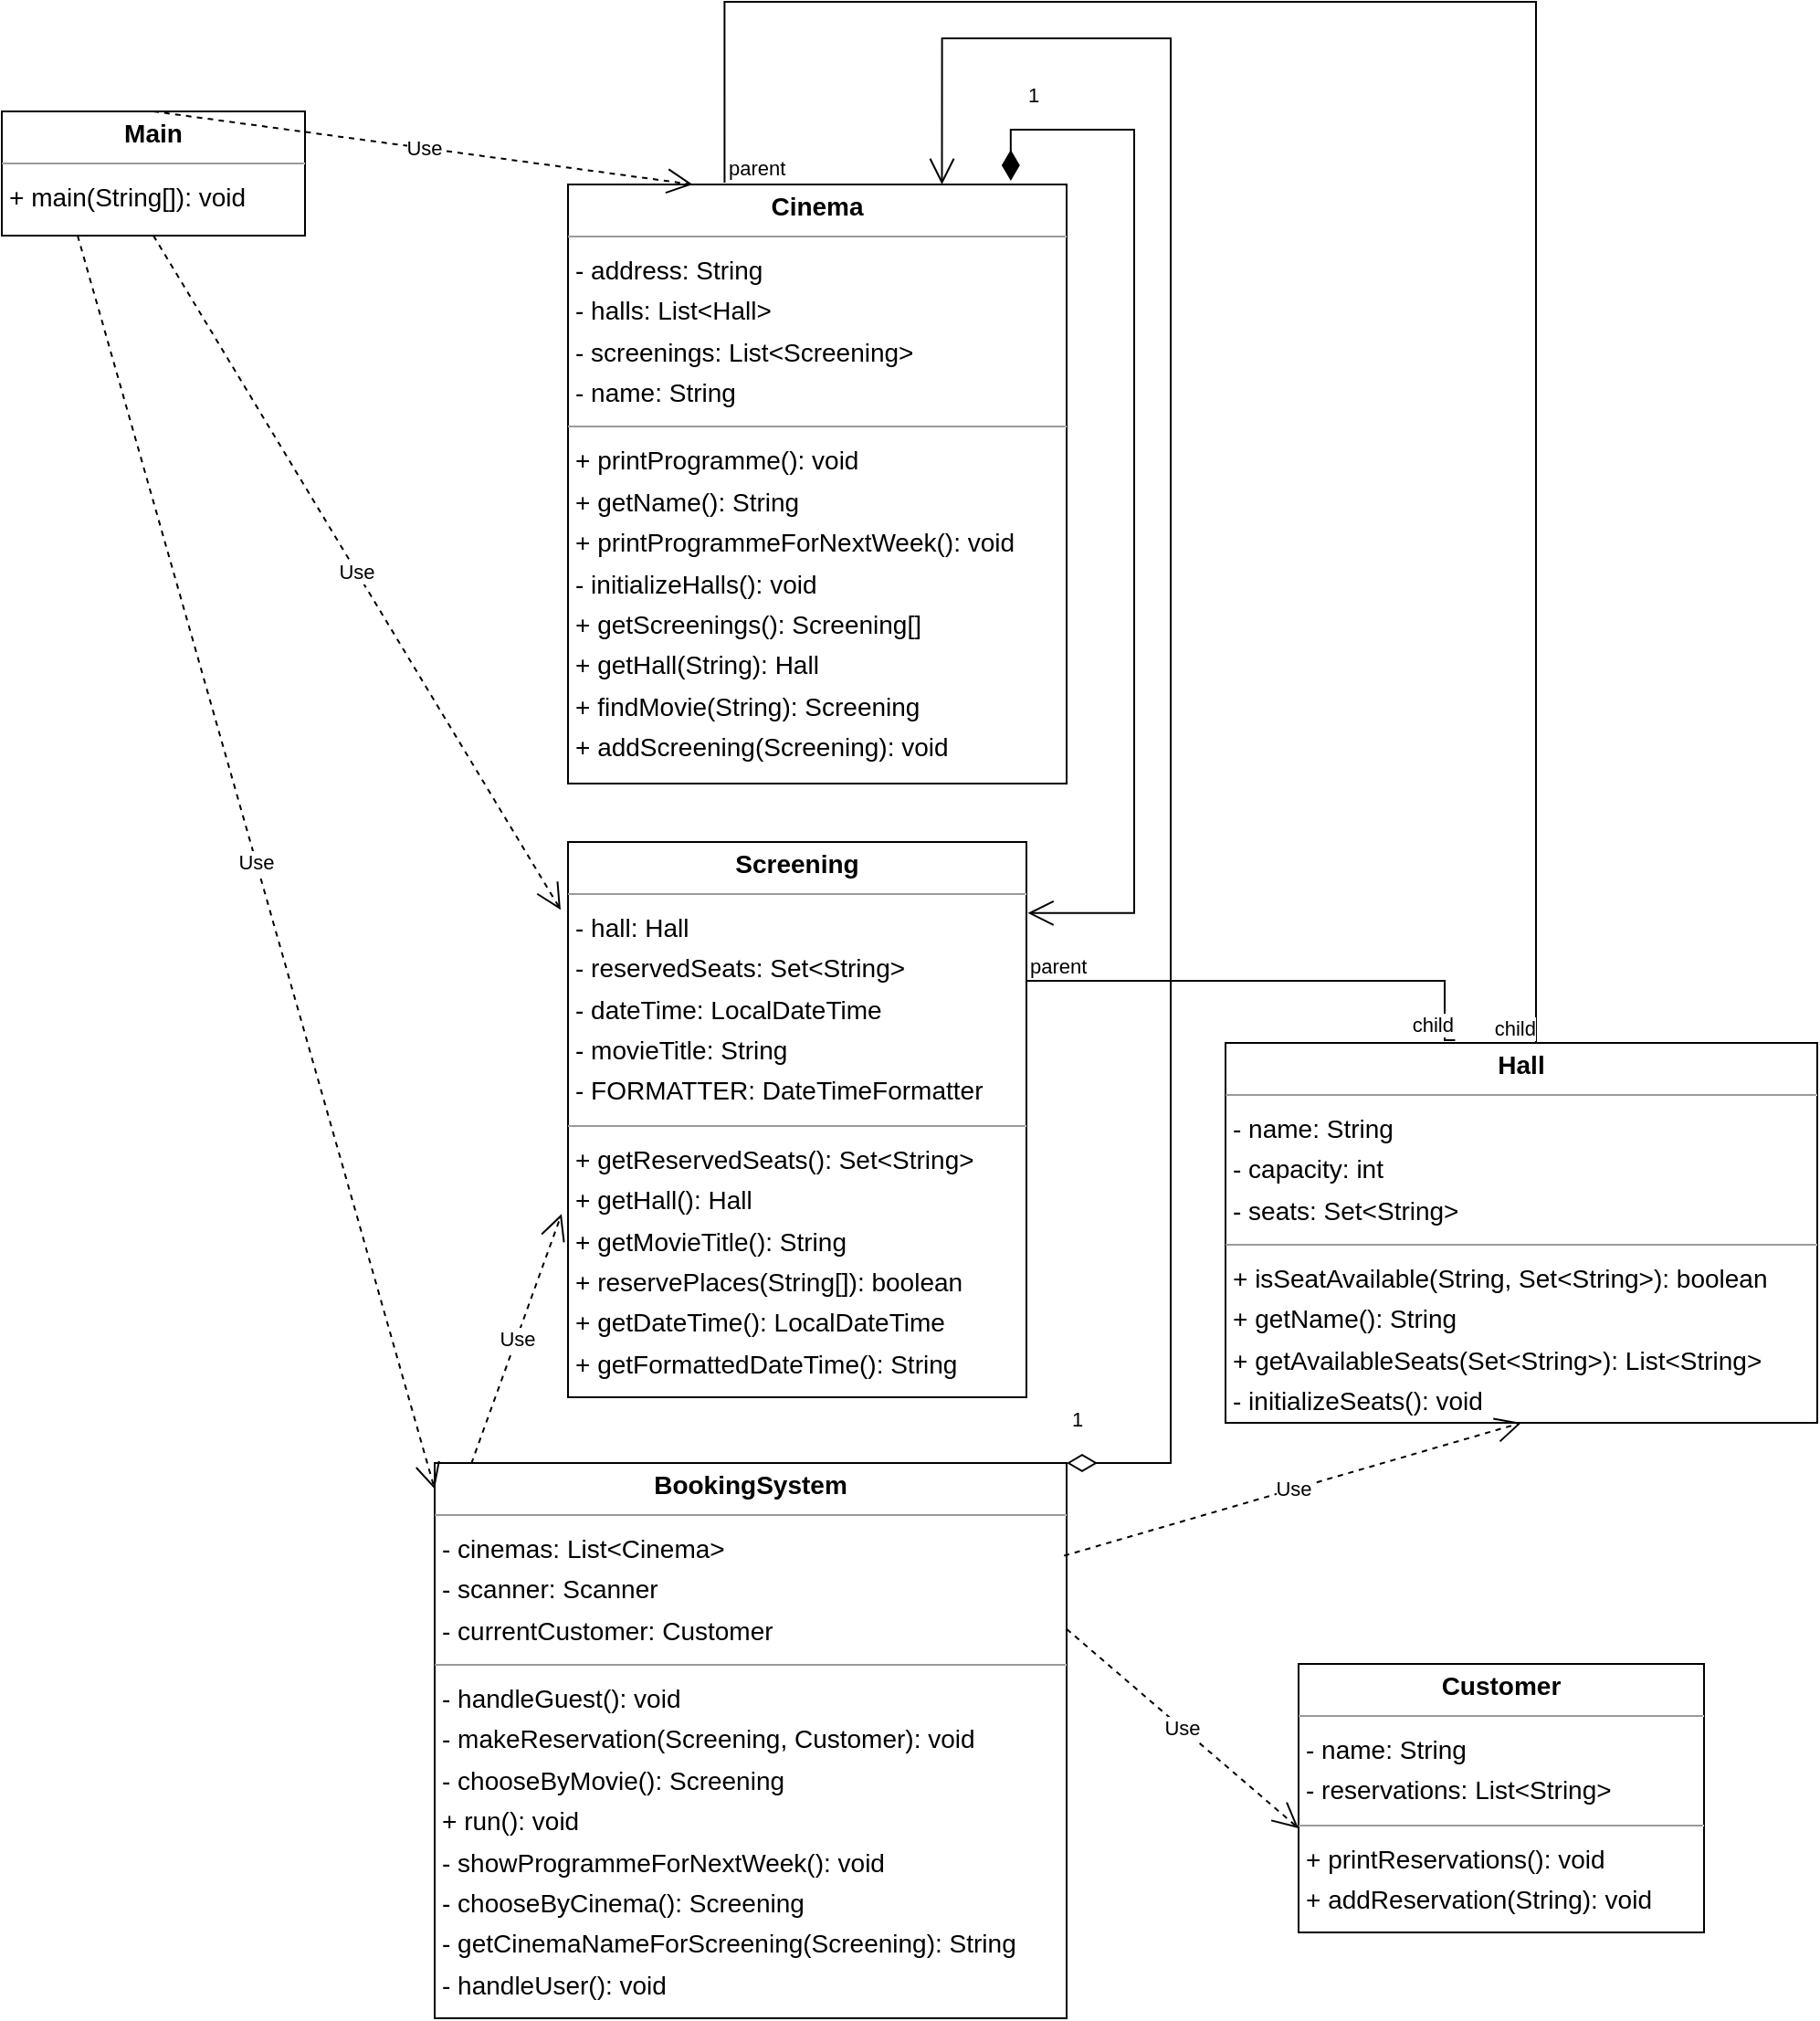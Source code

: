 <mxfile version="26.2.14">
  <diagram id="Y5YWf3CL6XW3bCcGZdjD" name="Strona-1">
    <mxGraphModel dx="1513" dy="1138" grid="1" gridSize="10" guides="1" tooltips="1" connect="1" arrows="1" fold="1" page="0" pageScale="1" pageWidth="827" pageHeight="1169" background="none" math="0" shadow="0">
      <root>
        <mxCell id="0" />
        <mxCell id="1" parent="0" />
        <mxCell id="node3" value="&lt;p style=&quot;margin:0px;margin-top:4px;text-align:center;&quot;&gt;&lt;b&gt;BookingSystem&lt;/b&gt;&lt;/p&gt;&lt;hr size=&quot;1&quot;&gt;&lt;p style=&quot;margin:0 0 0 4px;line-height:1.6;&quot;&gt;- cinemas: List&amp;lt;Cinema&amp;gt;&lt;br&gt;- scanner: Scanner&lt;br&gt;- currentCustomer: Customer&lt;/p&gt;&lt;hr size=&quot;1&quot;&gt;&lt;p style=&quot;margin:0 0 0 4px;line-height:1.6;&quot;&gt;- handleGuest(): void&lt;br&gt;- makeReservation(Screening, Customer): void&lt;br&gt;- chooseByMovie(): Screening&lt;br&gt;+ run(): void&lt;br&gt;- showProgrammeForNextWeek(): void&lt;br&gt;- chooseByCinema(): Screening&lt;br&gt;- getCinemaNameForScreening(Screening): String&lt;br&gt;- handleUser(): void&lt;/p&gt;" style="verticalAlign=top;align=left;overflow=fill;fontSize=14;fontFamily=Helvetica;html=1;rounded=0;shadow=0;comic=0;labelBackgroundColor=none;strokeWidth=1;" parent="1" vertex="1">
          <mxGeometry x="-33" y="590" width="346" height="304" as="geometry" />
        </mxCell>
        <mxCell id="node1" value="&lt;p style=&quot;margin:0px;margin-top:4px;text-align:center;&quot;&gt;&lt;b&gt;Cinema&lt;/b&gt;&lt;/p&gt;&lt;hr size=&quot;1&quot;/&gt;&lt;p style=&quot;margin:0 0 0 4px;line-height:1.6;&quot;&gt;- address: String&lt;br/&gt;- halls: List&amp;lt;Hall&amp;gt;&lt;br/&gt;- screenings: List&amp;lt;Screening&amp;gt;&lt;br/&gt;- name: String&lt;/p&gt;&lt;hr size=&quot;1&quot;/&gt;&lt;p style=&quot;margin:0 0 0 4px;line-height:1.6;&quot;&gt;+ printProgramme(): void&lt;br/&gt;+ getName(): String&lt;br/&gt;+ printProgrammeForNextWeek(): void&lt;br/&gt;- initializeHalls(): void&lt;br/&gt;+ getScreenings(): Screening[]&lt;br/&gt;+ getHall(String): Hall&lt;br/&gt;+ findMovie(String): Screening&lt;br/&gt;+ addScreening(Screening): void&lt;/p&gt;" style="verticalAlign=top;align=left;overflow=fill;fontSize=14;fontFamily=Helvetica;html=1;rounded=0;shadow=0;comic=0;labelBackgroundColor=none;strokeWidth=1;" parent="1" vertex="1">
          <mxGeometry x="40" y="-110" width="273" height="328" as="geometry" />
        </mxCell>
        <mxCell id="node0" value="&lt;p style=&quot;margin:0px;margin-top:4px;text-align:center;&quot;&gt;&lt;b&gt;Customer&lt;/b&gt;&lt;/p&gt;&lt;hr size=&quot;1&quot;/&gt;&lt;p style=&quot;margin:0 0 0 4px;line-height:1.6;&quot;&gt;- name: String&lt;br/&gt;- reservations: List&amp;lt;String&amp;gt;&lt;/p&gt;&lt;hr size=&quot;1&quot;/&gt;&lt;p style=&quot;margin:0 0 0 4px;line-height:1.6;&quot;&gt;+ printReservations(): void&lt;br/&gt;+ addReservation(String): void&lt;/p&gt;" style="verticalAlign=top;align=left;overflow=fill;fontSize=14;fontFamily=Helvetica;html=1;rounded=0;shadow=0;comic=0;labelBackgroundColor=none;strokeWidth=1;" parent="1" vertex="1">
          <mxGeometry x="440" y="700" width="222" height="147" as="geometry" />
        </mxCell>
        <mxCell id="node2" value="&lt;p style=&quot;margin:0px;margin-top:4px;text-align:center;&quot;&gt;&lt;b&gt;Hall&lt;/b&gt;&lt;/p&gt;&lt;hr size=&quot;1&quot;/&gt;&lt;p style=&quot;margin:0 0 0 4px;line-height:1.6;&quot;&gt;- name: String&lt;br/&gt;- capacity: int&lt;br/&gt;- seats: Set&amp;lt;String&amp;gt;&lt;/p&gt;&lt;hr size=&quot;1&quot;/&gt;&lt;p style=&quot;margin:0 0 0 4px;line-height:1.6;&quot;&gt;+ isSeatAvailable(String, Set&amp;lt;String&amp;gt;): boolean&lt;br/&gt;+ getName(): String&lt;br/&gt;+ getAvailableSeats(Set&amp;lt;String&amp;gt;): List&amp;lt;String&amp;gt;&lt;br/&gt;- initializeSeats(): void&lt;/p&gt;" style="verticalAlign=top;align=left;overflow=fill;fontSize=14;fontFamily=Helvetica;html=1;rounded=0;shadow=0;comic=0;labelBackgroundColor=none;strokeWidth=1;" parent="1" vertex="1">
          <mxGeometry x="400" y="360" width="324" height="208" as="geometry" />
        </mxCell>
        <mxCell id="node5" value="&lt;p style=&quot;margin:0px;margin-top:4px;text-align:center;&quot;&gt;&lt;b&gt;Main&lt;/b&gt;&lt;/p&gt;&lt;hr size=&quot;1&quot;/&gt;&lt;p style=&quot;margin:0 0 0 4px;line-height:1.6;&quot;&gt;+ main(String[]): void&lt;/p&gt;" style="verticalAlign=top;align=left;overflow=fill;fontSize=14;fontFamily=Helvetica;html=1;rounded=0;shadow=0;comic=0;labelBackgroundColor=none;strokeWidth=1;" parent="1" vertex="1">
          <mxGeometry x="-270" y="-150" width="166" height="68" as="geometry" />
        </mxCell>
        <mxCell id="node4" value="&lt;p style=&quot;margin:0px;margin-top:4px;text-align:center;&quot;&gt;&lt;b&gt;Screening&lt;/b&gt;&lt;/p&gt;&lt;hr size=&quot;1&quot;/&gt;&lt;p style=&quot;margin:0 0 0 4px;line-height:1.6;&quot;&gt;- hall: Hall&lt;br/&gt;- reservedSeats: Set&amp;lt;String&amp;gt;&lt;br/&gt;- dateTime: LocalDateTime&lt;br/&gt;- movieTitle: String&lt;br/&gt;- FORMATTER: DateTimeFormatter&lt;/p&gt;&lt;hr size=&quot;1&quot;/&gt;&lt;p style=&quot;margin:0 0 0 4px;line-height:1.6;&quot;&gt;+ getReservedSeats(): Set&amp;lt;String&amp;gt;&lt;br/&gt;+ getHall(): Hall&lt;br/&gt;+ getMovieTitle(): String&lt;br/&gt;+ reservePlaces(String[]): boolean&lt;br/&gt;+ getDateTime(): LocalDateTime&lt;br/&gt;+ getFormattedDateTime(): String&lt;/p&gt;" style="verticalAlign=top;align=left;overflow=fill;fontSize=14;fontFamily=Helvetica;html=1;rounded=0;shadow=0;comic=0;labelBackgroundColor=none;strokeWidth=1;" parent="1" vertex="1">
          <mxGeometry x="40" y="250" width="251" height="304" as="geometry" />
        </mxCell>
        <mxCell id="9wu9KMyM-h18S4pcA7BP-1" value="Use" style="endArrow=open;endSize=12;dashed=1;html=1;rounded=0;entryX=0.25;entryY=0;entryDx=0;entryDy=0;exitX=0.5;exitY=0;exitDx=0;exitDy=0;" edge="1" parent="1" source="node5" target="node1">
          <mxGeometry width="160" relative="1" as="geometry">
            <mxPoint x="-140" y="-70" as="sourcePoint" />
            <mxPoint x="20" y="-70" as="targetPoint" />
          </mxGeometry>
        </mxCell>
        <mxCell id="9wu9KMyM-h18S4pcA7BP-2" value="Use" style="endArrow=open;endSize=12;dashed=1;html=1;rounded=0;exitX=0.5;exitY=1;exitDx=0;exitDy=0;entryX=-0.016;entryY=0.122;entryDx=0;entryDy=0;entryPerimeter=0;" edge="1" parent="1" source="node5" target="node4">
          <mxGeometry width="160" relative="1" as="geometry">
            <mxPoint x="90" y="160" as="sourcePoint" />
            <mxPoint x="250" y="160" as="targetPoint" />
          </mxGeometry>
        </mxCell>
        <mxCell id="9wu9KMyM-h18S4pcA7BP-3" value="Use" style="endArrow=open;endSize=12;dashed=1;html=1;rounded=0;exitX=0.25;exitY=1;exitDx=0;exitDy=0;entryX=0;entryY=0.047;entryDx=0;entryDy=0;entryPerimeter=0;" edge="1" parent="1" source="node5" target="node3">
          <mxGeometry width="160" relative="1" as="geometry">
            <mxPoint x="-370" y="50" as="sourcePoint" />
            <mxPoint x="-129.5" y="722" as="targetPoint" />
          </mxGeometry>
        </mxCell>
        <mxCell id="9wu9KMyM-h18S4pcA7BP-5" value="1" style="endArrow=open;html=1;endSize=12;startArrow=diamondThin;startSize=14;startFill=0;edgeStyle=orthogonalEdgeStyle;align=left;verticalAlign=bottom;rounded=0;exitX=1;exitY=0;exitDx=0;exitDy=0;entryX=0.75;entryY=0;entryDx=0;entryDy=0;" edge="1" parent="1" source="node3" target="node1">
          <mxGeometry x="-1" y="18" relative="1" as="geometry">
            <mxPoint x="80" y="310" as="sourcePoint" />
            <mxPoint x="240" y="310" as="targetPoint" />
            <Array as="points">
              <mxPoint x="370" y="590" />
              <mxPoint x="370" y="-190" />
              <mxPoint x="245" y="-190" />
            </Array>
            <mxPoint x="1" y="3" as="offset" />
          </mxGeometry>
        </mxCell>
        <mxCell id="9wu9KMyM-h18S4pcA7BP-11" value="" style="endArrow=none;html=1;edgeStyle=orthogonalEdgeStyle;rounded=0;entryX=0.388;entryY=-0.007;entryDx=0;entryDy=0;entryPerimeter=0;exitX=1;exitY=0.25;exitDx=0;exitDy=0;" edge="1" parent="1" source="node4" target="node2">
          <mxGeometry relative="1" as="geometry">
            <mxPoint x="120" y="230" as="sourcePoint" />
            <mxPoint x="473" y="230" as="targetPoint" />
            <Array as="points">
              <mxPoint x="520" y="326" />
              <mxPoint x="520" y="358" />
            </Array>
          </mxGeometry>
        </mxCell>
        <mxCell id="9wu9KMyM-h18S4pcA7BP-12" value="parent" style="edgeLabel;resizable=0;html=1;align=left;verticalAlign=bottom;" connectable="0" vertex="1" parent="9wu9KMyM-h18S4pcA7BP-11">
          <mxGeometry x="-1" relative="1" as="geometry" />
        </mxCell>
        <mxCell id="9wu9KMyM-h18S4pcA7BP-13" value="child" style="edgeLabel;resizable=0;html=1;align=right;verticalAlign=bottom;" connectable="0" vertex="1" parent="9wu9KMyM-h18S4pcA7BP-11">
          <mxGeometry x="1" relative="1" as="geometry" />
        </mxCell>
        <mxCell id="9wu9KMyM-h18S4pcA7BP-18" value="" style="endArrow=none;html=1;edgeStyle=orthogonalEdgeStyle;rounded=0;exitX=0.314;exitY=-0.003;exitDx=0;exitDy=0;exitPerimeter=0;" edge="1" parent="1" source="node1">
          <mxGeometry relative="1" as="geometry">
            <mxPoint x="80" y="150" as="sourcePoint" />
            <mxPoint x="570" y="360" as="targetPoint" />
            <Array as="points">
              <mxPoint x="126" y="-210" />
              <mxPoint x="570" y="-210" />
              <mxPoint x="570" y="360" />
            </Array>
          </mxGeometry>
        </mxCell>
        <mxCell id="9wu9KMyM-h18S4pcA7BP-19" value="parent" style="edgeLabel;resizable=0;html=1;align=left;verticalAlign=bottom;" connectable="0" vertex="1" parent="9wu9KMyM-h18S4pcA7BP-18">
          <mxGeometry x="-1" relative="1" as="geometry" />
        </mxCell>
        <mxCell id="9wu9KMyM-h18S4pcA7BP-20" value="child" style="edgeLabel;resizable=0;html=1;align=right;verticalAlign=bottom;" connectable="0" vertex="1" parent="9wu9KMyM-h18S4pcA7BP-18">
          <mxGeometry x="1" relative="1" as="geometry" />
        </mxCell>
        <mxCell id="9wu9KMyM-h18S4pcA7BP-21" value="1" style="endArrow=open;html=1;endSize=12;startArrow=diamondThin;startSize=14;startFill=1;edgeStyle=orthogonalEdgeStyle;align=left;verticalAlign=bottom;rounded=0;exitX=0.888;exitY=-0.006;exitDx=0;exitDy=0;entryX=1.003;entryY=0.128;entryDx=0;entryDy=0;entryPerimeter=0;exitPerimeter=0;" edge="1" parent="1" source="node1" target="node4">
          <mxGeometry x="-0.878" y="10" relative="1" as="geometry">
            <mxPoint x="80" y="230" as="sourcePoint" />
            <mxPoint x="240" y="230" as="targetPoint" />
            <Array as="points">
              <mxPoint x="282" y="-140" />
              <mxPoint x="350" y="-140" />
              <mxPoint x="350" y="289" />
            </Array>
            <mxPoint as="offset" />
          </mxGeometry>
        </mxCell>
        <mxCell id="9wu9KMyM-h18S4pcA7BP-22" value="Use" style="endArrow=open;endSize=12;dashed=1;html=1;rounded=0;entryX=0;entryY=0.612;entryDx=0;entryDy=0;entryPerimeter=0;exitX=1;exitY=0.299;exitDx=0;exitDy=0;exitPerimeter=0;" edge="1" parent="1" source="node3" target="node0">
          <mxGeometry width="160" relative="1" as="geometry">
            <mxPoint x="80" y="790" as="sourcePoint" />
            <mxPoint x="240" y="790" as="targetPoint" />
          </mxGeometry>
        </mxCell>
        <mxCell id="9wu9KMyM-h18S4pcA7BP-23" value="Use" style="endArrow=open;endSize=12;dashed=1;html=1;rounded=0;entryX=-0.014;entryY=0.67;entryDx=0;entryDy=0;entryPerimeter=0;exitX=0.058;exitY=0.001;exitDx=0;exitDy=0;exitPerimeter=0;" edge="1" parent="1" source="node3" target="node4">
          <mxGeometry width="160" relative="1" as="geometry">
            <mxPoint x="80" y="640" as="sourcePoint" />
            <mxPoint x="240" y="640" as="targetPoint" />
          </mxGeometry>
        </mxCell>
        <mxCell id="9wu9KMyM-h18S4pcA7BP-24" value="Use" style="endArrow=open;endSize=12;dashed=1;html=1;rounded=0;entryX=0.5;entryY=1;entryDx=0;entryDy=0;exitX=0.996;exitY=0.167;exitDx=0;exitDy=0;exitPerimeter=0;" edge="1" parent="1" source="node3" target="node2">
          <mxGeometry width="160" relative="1" as="geometry">
            <mxPoint x="80" y="440" as="sourcePoint" />
            <mxPoint x="240" y="440" as="targetPoint" />
          </mxGeometry>
        </mxCell>
      </root>
    </mxGraphModel>
  </diagram>
</mxfile>
